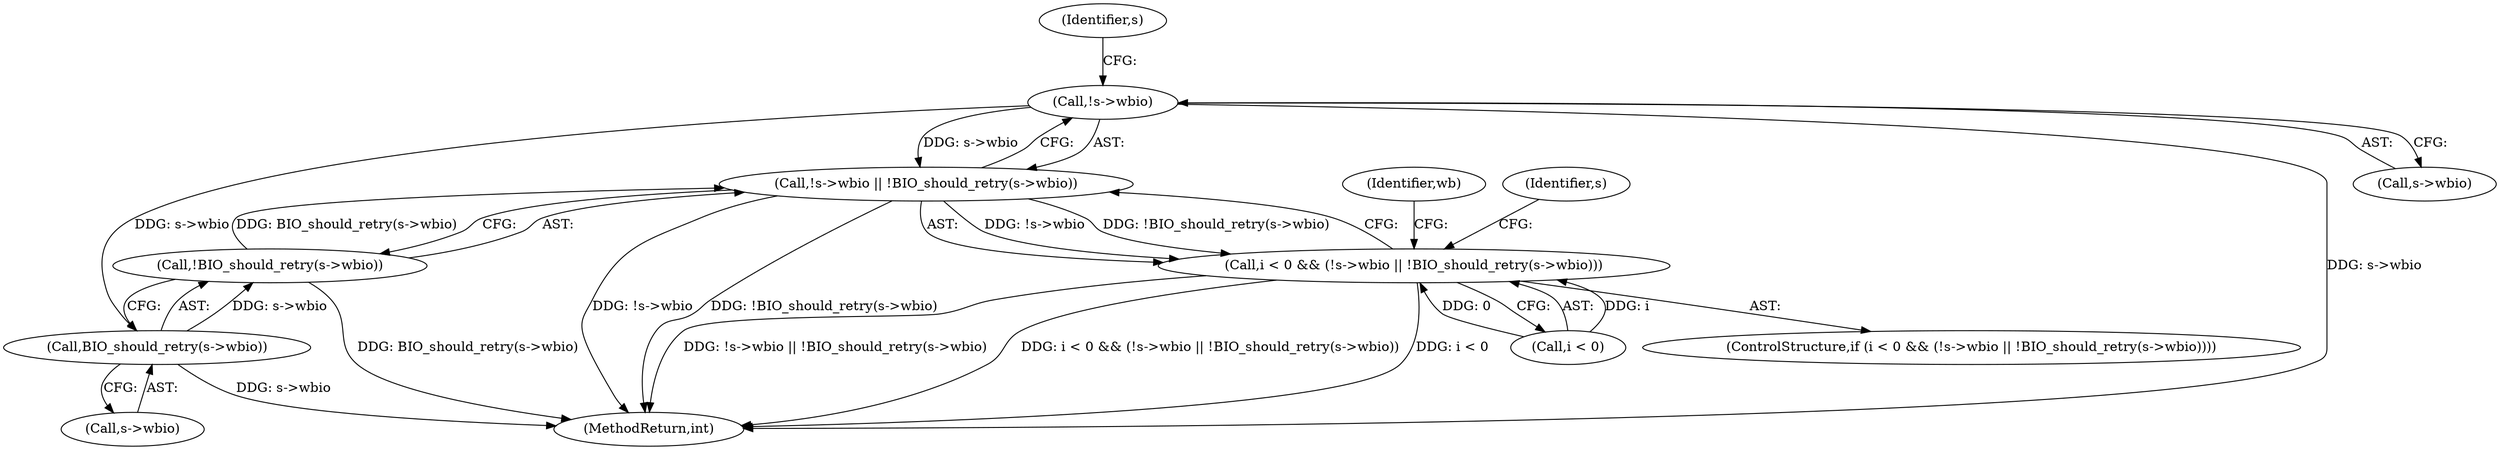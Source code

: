 digraph "0_openssl_77c77f0a1b9f15b869ca3342186dfbedd1119d0e@pointer" {
"1000683" [label="(Call,!s->wbio)"];
"1000682" [label="(Call,!s->wbio || !BIO_should_retry(s->wbio))"];
"1000678" [label="(Call,i < 0 && (!s->wbio || !BIO_should_retry(s->wbio)))"];
"1000688" [label="(Call,BIO_should_retry(s->wbio))"];
"1000687" [label="(Call,!BIO_should_retry(s->wbio))"];
"1000687" [label="(Call,!BIO_should_retry(s->wbio))"];
"1000705" [label="(Identifier,s)"];
"1000683" [label="(Call,!s->wbio)"];
"1000695" [label="(Identifier,wb)"];
"1000689" [label="(Call,s->wbio)"];
"1000682" [label="(Call,!s->wbio || !BIO_should_retry(s->wbio))"];
"1000856" [label="(MethodReturn,int)"];
"1000679" [label="(Call,i < 0)"];
"1000684" [label="(Call,s->wbio)"];
"1000688" [label="(Call,BIO_should_retry(s->wbio))"];
"1000677" [label="(ControlStructure,if (i < 0 && (!s->wbio || !BIO_should_retry(s->wbio))))"];
"1000678" [label="(Call,i < 0 && (!s->wbio || !BIO_should_retry(s->wbio)))"];
"1000690" [label="(Identifier,s)"];
"1000683" -> "1000682"  [label="AST: "];
"1000683" -> "1000684"  [label="CFG: "];
"1000684" -> "1000683"  [label="AST: "];
"1000690" -> "1000683"  [label="CFG: "];
"1000682" -> "1000683"  [label="CFG: "];
"1000683" -> "1000856"  [label="DDG: s->wbio"];
"1000683" -> "1000682"  [label="DDG: s->wbio"];
"1000683" -> "1000688"  [label="DDG: s->wbio"];
"1000682" -> "1000678"  [label="AST: "];
"1000682" -> "1000687"  [label="CFG: "];
"1000687" -> "1000682"  [label="AST: "];
"1000678" -> "1000682"  [label="CFG: "];
"1000682" -> "1000856"  [label="DDG: !s->wbio"];
"1000682" -> "1000856"  [label="DDG: !BIO_should_retry(s->wbio)"];
"1000682" -> "1000678"  [label="DDG: !s->wbio"];
"1000682" -> "1000678"  [label="DDG: !BIO_should_retry(s->wbio)"];
"1000687" -> "1000682"  [label="DDG: BIO_should_retry(s->wbio)"];
"1000678" -> "1000677"  [label="AST: "];
"1000678" -> "1000679"  [label="CFG: "];
"1000679" -> "1000678"  [label="AST: "];
"1000695" -> "1000678"  [label="CFG: "];
"1000705" -> "1000678"  [label="CFG: "];
"1000678" -> "1000856"  [label="DDG: !s->wbio || !BIO_should_retry(s->wbio)"];
"1000678" -> "1000856"  [label="DDG: i < 0 && (!s->wbio || !BIO_should_retry(s->wbio))"];
"1000678" -> "1000856"  [label="DDG: i < 0"];
"1000679" -> "1000678"  [label="DDG: i"];
"1000679" -> "1000678"  [label="DDG: 0"];
"1000688" -> "1000687"  [label="AST: "];
"1000688" -> "1000689"  [label="CFG: "];
"1000689" -> "1000688"  [label="AST: "];
"1000687" -> "1000688"  [label="CFG: "];
"1000688" -> "1000856"  [label="DDG: s->wbio"];
"1000688" -> "1000687"  [label="DDG: s->wbio"];
"1000687" -> "1000856"  [label="DDG: BIO_should_retry(s->wbio)"];
}
